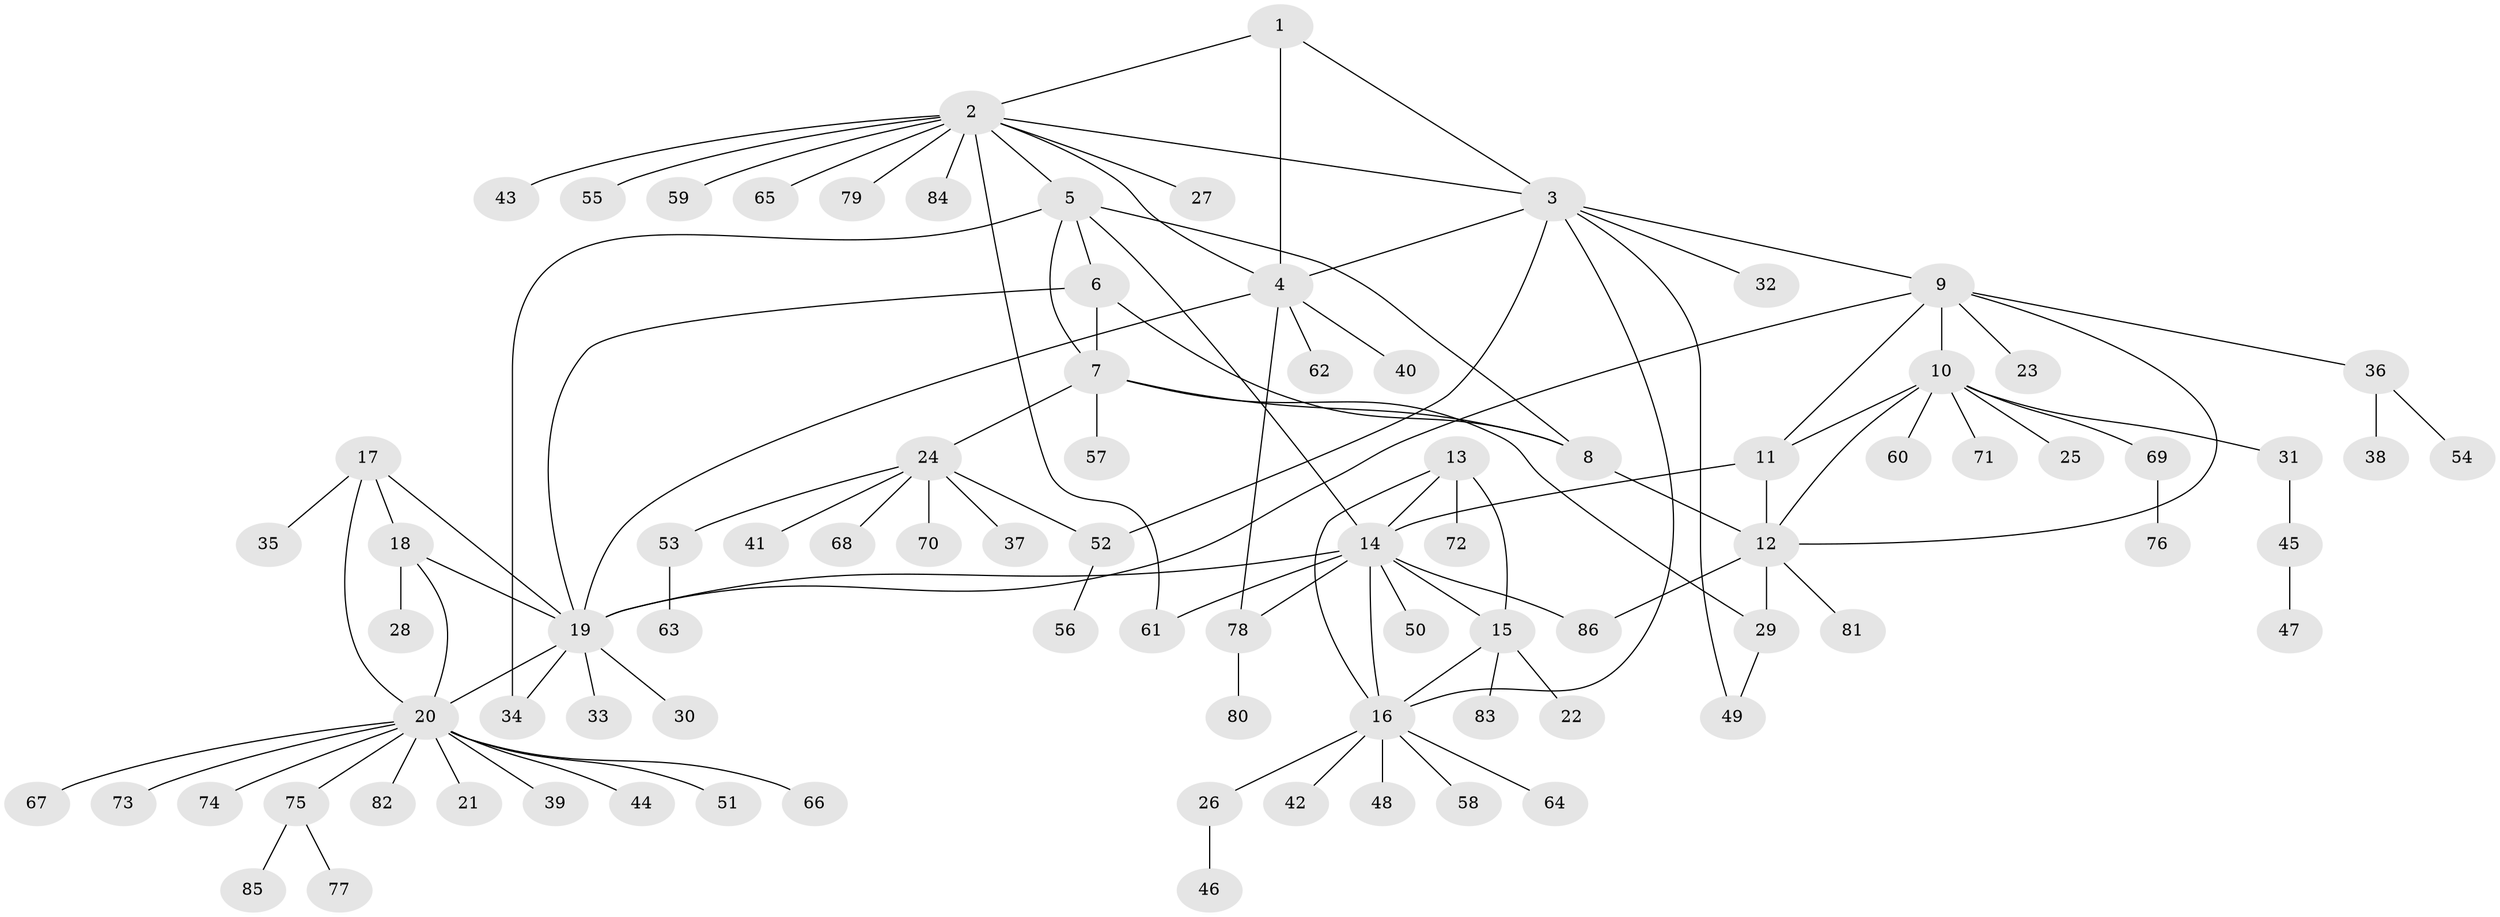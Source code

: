 // coarse degree distribution, {4: 0.07692307692307693, 7: 0.038461538461538464, 6: 0.07692307692307693, 3: 0.09615384615384616, 5: 0.019230769230769232, 8: 0.038461538461538464, 9: 0.019230769230769232, 12: 0.019230769230769232, 1: 0.4807692307692308, 2: 0.1346153846153846}
// Generated by graph-tools (version 1.1) at 2025/52/03/04/25 22:52:11]
// undirected, 86 vertices, 113 edges
graph export_dot {
  node [color=gray90,style=filled];
  1;
  2;
  3;
  4;
  5;
  6;
  7;
  8;
  9;
  10;
  11;
  12;
  13;
  14;
  15;
  16;
  17;
  18;
  19;
  20;
  21;
  22;
  23;
  24;
  25;
  26;
  27;
  28;
  29;
  30;
  31;
  32;
  33;
  34;
  35;
  36;
  37;
  38;
  39;
  40;
  41;
  42;
  43;
  44;
  45;
  46;
  47;
  48;
  49;
  50;
  51;
  52;
  53;
  54;
  55;
  56;
  57;
  58;
  59;
  60;
  61;
  62;
  63;
  64;
  65;
  66;
  67;
  68;
  69;
  70;
  71;
  72;
  73;
  74;
  75;
  76;
  77;
  78;
  79;
  80;
  81;
  82;
  83;
  84;
  85;
  86;
  1 -- 2;
  1 -- 3;
  1 -- 4;
  2 -- 3;
  2 -- 4;
  2 -- 5;
  2 -- 27;
  2 -- 43;
  2 -- 55;
  2 -- 59;
  2 -- 61;
  2 -- 65;
  2 -- 79;
  2 -- 84;
  3 -- 4;
  3 -- 9;
  3 -- 16;
  3 -- 32;
  3 -- 49;
  3 -- 52;
  4 -- 19;
  4 -- 40;
  4 -- 62;
  4 -- 78;
  5 -- 6;
  5 -- 7;
  5 -- 8;
  5 -- 14;
  5 -- 34;
  6 -- 7;
  6 -- 8;
  6 -- 19;
  7 -- 8;
  7 -- 24;
  7 -- 29;
  7 -- 57;
  8 -- 12;
  9 -- 10;
  9 -- 11;
  9 -- 12;
  9 -- 19;
  9 -- 23;
  9 -- 36;
  10 -- 11;
  10 -- 12;
  10 -- 25;
  10 -- 31;
  10 -- 60;
  10 -- 69;
  10 -- 71;
  11 -- 12;
  11 -- 14;
  12 -- 29;
  12 -- 81;
  12 -- 86;
  13 -- 14;
  13 -- 15;
  13 -- 16;
  13 -- 72;
  14 -- 15;
  14 -- 16;
  14 -- 19;
  14 -- 50;
  14 -- 61;
  14 -- 78;
  14 -- 86;
  15 -- 16;
  15 -- 22;
  15 -- 83;
  16 -- 26;
  16 -- 42;
  16 -- 48;
  16 -- 58;
  16 -- 64;
  17 -- 18;
  17 -- 19;
  17 -- 20;
  17 -- 35;
  18 -- 19;
  18 -- 20;
  18 -- 28;
  19 -- 20;
  19 -- 30;
  19 -- 33;
  19 -- 34;
  20 -- 21;
  20 -- 39;
  20 -- 44;
  20 -- 51;
  20 -- 66;
  20 -- 67;
  20 -- 73;
  20 -- 74;
  20 -- 75;
  20 -- 82;
  24 -- 37;
  24 -- 41;
  24 -- 52;
  24 -- 53;
  24 -- 68;
  24 -- 70;
  26 -- 46;
  29 -- 49;
  31 -- 45;
  36 -- 38;
  36 -- 54;
  45 -- 47;
  52 -- 56;
  53 -- 63;
  69 -- 76;
  75 -- 77;
  75 -- 85;
  78 -- 80;
}
